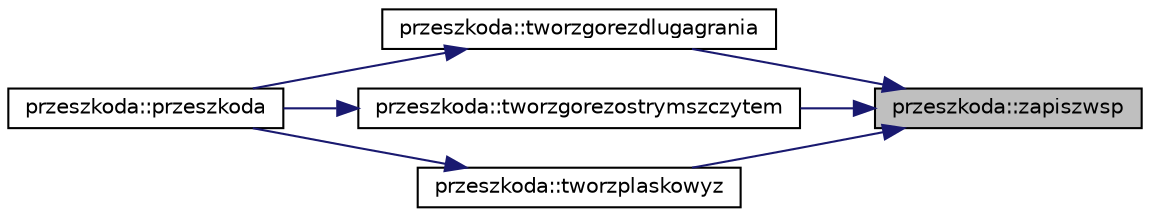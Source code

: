 digraph "przeszkoda::zapiszwsp"
{
 // LATEX_PDF_SIZE
  edge [fontname="Helvetica",fontsize="10",labelfontname="Helvetica",labelfontsize="10"];
  node [fontname="Helvetica",fontsize="10",shape=record];
  rankdir="RL";
  Node1 [label="przeszkoda::zapiszwsp",height=0.2,width=0.4,color="black", fillcolor="grey75", style="filled", fontcolor="black",tooltip="Metoda klasy przeszkoda. | | Argumenty: | | nazwaplikuzapisu-nazwa pliku do ktorej zostana zapisane w..."];
  Node1 -> Node2 [dir="back",color="midnightblue",fontsize="10",style="solid",fontname="Helvetica"];
  Node2 [label="przeszkoda::tworzgorezdlugagrania",height=0.2,width=0.4,color="black", fillcolor="white", style="filled",URL="$classprzeszkoda.html#a266e9d87f0e82fb26ebca0f761133aca",tooltip="Metoda klasy przeszkoda. | | tworzy gore z dluga grania | | Argumenty: | | nazwaplikuzapisu-nazwa pli..."];
  Node2 -> Node3 [dir="back",color="midnightblue",fontsize="10",style="solid",fontname="Helvetica"];
  Node3 [label="przeszkoda::przeszkoda",height=0.2,width=0.4,color="black", fillcolor="white", style="filled",URL="$classprzeszkoda.html#ac7d86da853c80705c4b5b9d9b0968f79",tooltip=" "];
  Node1 -> Node4 [dir="back",color="midnightblue",fontsize="10",style="solid",fontname="Helvetica"];
  Node4 [label="przeszkoda::tworzgorezostrymszczytem",height=0.2,width=0.4,color="black", fillcolor="white", style="filled",URL="$classprzeszkoda.html#a714f653cc97cd55f852299b1cf56ba77",tooltip="Metoda klasy przeszkoda. | | tworzy gore z ostrym szczytem | | Argumenty: | | nazwaplikuzapisu-nazwa ..."];
  Node4 -> Node3 [dir="back",color="midnightblue",fontsize="10",style="solid",fontname="Helvetica"];
  Node1 -> Node5 [dir="back",color="midnightblue",fontsize="10",style="solid",fontname="Helvetica"];
  Node5 [label="przeszkoda::tworzplaskowyz",height=0.2,width=0.4,color="black", fillcolor="white", style="filled",URL="$classprzeszkoda.html#af5a246a6d2621117a1f3cbf175ce160a",tooltip="Metoda klasy przeszkoda. | | tworzy plaskowyrz | | Argumenty: | | nazwaplikuzapisu-nazwa pliku do kto..."];
  Node5 -> Node3 [dir="back",color="midnightblue",fontsize="10",style="solid",fontname="Helvetica"];
}
